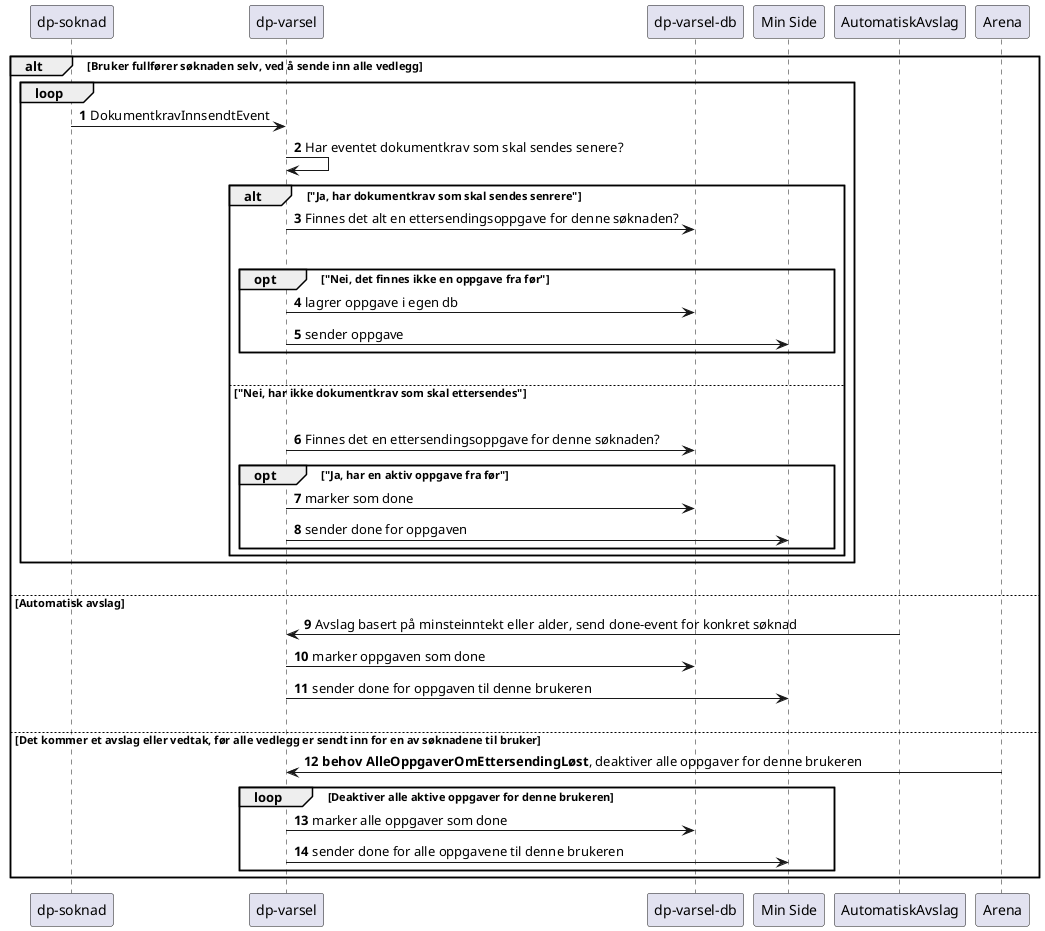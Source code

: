 @startuml

autonumber
alt Bruker fullfører søknaden selv, ved å sende inn alle vedlegg
    loop
        "dp-soknad" -> "dp-varsel": DokumentkravInnsendtEvent
        "dp-varsel" -> "dp-varsel": Har eventet dokumentkrav som skal sendes senere?
        alt "Ja, har dokumentkrav som skal sendes senrere"
            "dp-varsel" -> "dp-varsel-db": Finnes det alt en ettersendingsoppgave for denne søknaden?
            |||
            opt "Nei, det finnes ikke en oppgave fra før"
                "dp-varsel" -> "dp-varsel-db": lagrer oppgave i egen db
                "dp-varsel" -> "Min Side": sender oppgave
            end
            |||
        else "Nei, har ikke dokumentkrav som skal ettersendes"
            |||
            "dp-varsel" -> "dp-varsel-db": Finnes det en ettersendingsoppgave for denne søknaden?
            opt "Ja, har en aktiv oppgave fra før"
                "dp-varsel" -> "dp-varsel-db": marker som done
                "dp-varsel" -> "Min Side": sender done for oppgaven
            end
        end
    end
|||
else Automatisk avslag
    "AutomatiskAvslag" -> "dp-varsel": Avslag basert på minsteinntekt eller alder, send done-event for konkret søknad
    "dp-varsel" -> "dp-varsel-db": marker oppgaven som done
    "dp-varsel" -> "Min Side": sender done for oppgaven til denne brukeren
|||
else Det kommer et avslag eller vedtak, før alle vedlegg er sendt inn for en av søknadene til bruker
    "Arena" -> "dp-varsel": **behov AlleOppgaverOmEttersendingLøst**, deaktiver alle oppgaver for denne brukeren
    loop Deaktiver alle aktive oppgaver for denne brukeren
        "dp-varsel" -> "dp-varsel-db": marker alle oppgaver som done
        "dp-varsel" -> "Min Side": sender done for alle oppgavene til denne brukeren
    end
end
@enduml
